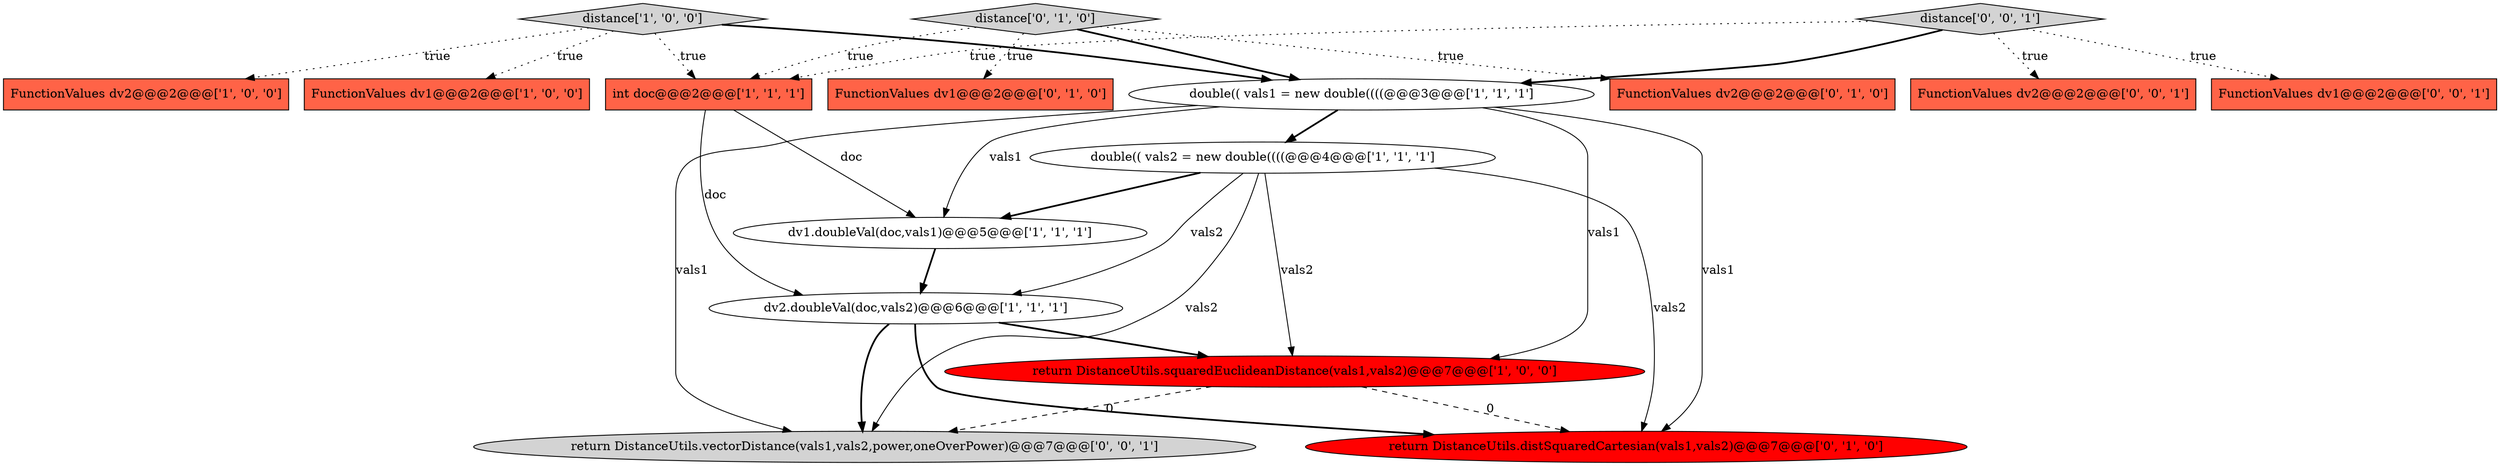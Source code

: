 digraph {
12 [style = filled, label = "return DistanceUtils.distSquaredCartesian(vals1,vals2)@@@7@@@['0', '1', '0']", fillcolor = red, shape = ellipse image = "AAA1AAABBB2BBB"];
8 [style = filled, label = "double(( vals2 = new double((((@@@4@@@['1', '1', '1']", fillcolor = white, shape = ellipse image = "AAA0AAABBB1BBB"];
1 [style = filled, label = "double(( vals1 = new double((((@@@3@@@['1', '1', '1']", fillcolor = white, shape = ellipse image = "AAA0AAABBB1BBB"];
5 [style = filled, label = "FunctionValues dv2@@@2@@@['1', '0', '0']", fillcolor = tomato, shape = box image = "AAA0AAABBB1BBB"];
16 [style = filled, label = "return DistanceUtils.vectorDistance(vals1,vals2,power,oneOverPower)@@@7@@@['0', '0', '1']", fillcolor = lightgray, shape = ellipse image = "AAA0AAABBB3BBB"];
2 [style = filled, label = "distance['1', '0', '0']", fillcolor = lightgray, shape = diamond image = "AAA0AAABBB1BBB"];
4 [style = filled, label = "FunctionValues dv1@@@2@@@['1', '0', '0']", fillcolor = tomato, shape = box image = "AAA0AAABBB1BBB"];
0 [style = filled, label = "return DistanceUtils.squaredEuclideanDistance(vals1,vals2)@@@7@@@['1', '0', '0']", fillcolor = red, shape = ellipse image = "AAA1AAABBB1BBB"];
11 [style = filled, label = "distance['0', '1', '0']", fillcolor = lightgray, shape = diamond image = "AAA0AAABBB2BBB"];
9 [style = filled, label = "FunctionValues dv1@@@2@@@['0', '1', '0']", fillcolor = tomato, shape = box image = "AAA0AAABBB2BBB"];
3 [style = filled, label = "dv1.doubleVal(doc,vals1)@@@5@@@['1', '1', '1']", fillcolor = white, shape = ellipse image = "AAA0AAABBB1BBB"];
10 [style = filled, label = "FunctionValues dv2@@@2@@@['0', '1', '0']", fillcolor = tomato, shape = box image = "AAA0AAABBB2BBB"];
15 [style = filled, label = "FunctionValues dv2@@@2@@@['0', '0', '1']", fillcolor = tomato, shape = box image = "AAA0AAABBB3BBB"];
6 [style = filled, label = "dv2.doubleVal(doc,vals2)@@@6@@@['1', '1', '1']", fillcolor = white, shape = ellipse image = "AAA0AAABBB1BBB"];
7 [style = filled, label = "int doc@@@2@@@['1', '1', '1']", fillcolor = tomato, shape = box image = "AAA0AAABBB1BBB"];
13 [style = filled, label = "FunctionValues dv1@@@2@@@['0', '0', '1']", fillcolor = tomato, shape = box image = "AAA0AAABBB3BBB"];
14 [style = filled, label = "distance['0', '0', '1']", fillcolor = lightgray, shape = diamond image = "AAA0AAABBB3BBB"];
11->7 [style = dotted, label="true"];
1->8 [style = bold, label=""];
1->12 [style = solid, label="vals1"];
11->1 [style = bold, label=""];
2->1 [style = bold, label=""];
11->10 [style = dotted, label="true"];
8->3 [style = bold, label=""];
0->16 [style = dashed, label="0"];
1->3 [style = solid, label="vals1"];
3->6 [style = bold, label=""];
11->9 [style = dotted, label="true"];
6->0 [style = bold, label=""];
0->12 [style = dashed, label="0"];
8->0 [style = solid, label="vals2"];
8->12 [style = solid, label="vals2"];
14->1 [style = bold, label=""];
7->6 [style = solid, label="doc"];
7->3 [style = solid, label="doc"];
14->13 [style = dotted, label="true"];
14->15 [style = dotted, label="true"];
6->16 [style = bold, label=""];
2->7 [style = dotted, label="true"];
2->4 [style = dotted, label="true"];
14->7 [style = dotted, label="true"];
8->6 [style = solid, label="vals2"];
1->16 [style = solid, label="vals1"];
1->0 [style = solid, label="vals1"];
2->5 [style = dotted, label="true"];
8->16 [style = solid, label="vals2"];
6->12 [style = bold, label=""];
}
